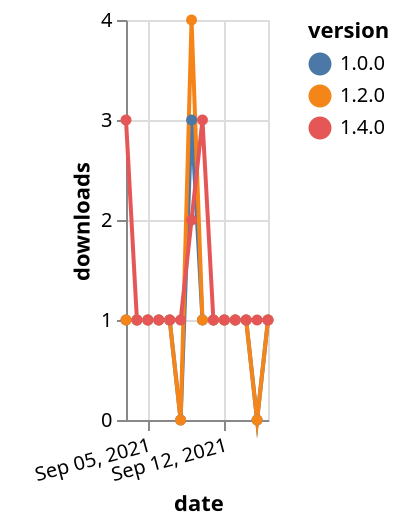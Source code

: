 {"$schema": "https://vega.github.io/schema/vega-lite/v5.json", "description": "A simple bar chart with embedded data.", "data": {"values": [{"date": "2021-09-03", "total": 161, "delta": 1, "version": "1.0.0"}, {"date": "2021-09-04", "total": 162, "delta": 1, "version": "1.0.0"}, {"date": "2021-09-05", "total": 163, "delta": 1, "version": "1.0.0"}, {"date": "2021-09-06", "total": 164, "delta": 1, "version": "1.0.0"}, {"date": "2021-09-07", "total": 165, "delta": 1, "version": "1.0.0"}, {"date": "2021-09-08", "total": 165, "delta": 0, "version": "1.0.0"}, {"date": "2021-09-09", "total": 168, "delta": 3, "version": "1.0.0"}, {"date": "2021-09-10", "total": 169, "delta": 1, "version": "1.0.0"}, {"date": "2021-09-11", "total": 170, "delta": 1, "version": "1.0.0"}, {"date": "2021-09-12", "total": 171, "delta": 1, "version": "1.0.0"}, {"date": "2021-09-13", "total": 172, "delta": 1, "version": "1.0.0"}, {"date": "2021-09-14", "total": 173, "delta": 1, "version": "1.0.0"}, {"date": "2021-09-15", "total": 173, "delta": 0, "version": "1.0.0"}, {"date": "2021-09-16", "total": 174, "delta": 1, "version": "1.0.0"}, {"date": "2021-09-03", "total": 190, "delta": 1, "version": "1.2.0"}, {"date": "2021-09-04", "total": 191, "delta": 1, "version": "1.2.0"}, {"date": "2021-09-05", "total": 192, "delta": 1, "version": "1.2.0"}, {"date": "2021-09-06", "total": 193, "delta": 1, "version": "1.2.0"}, {"date": "2021-09-07", "total": 194, "delta": 1, "version": "1.2.0"}, {"date": "2021-09-08", "total": 194, "delta": 0, "version": "1.2.0"}, {"date": "2021-09-09", "total": 198, "delta": 4, "version": "1.2.0"}, {"date": "2021-09-10", "total": 199, "delta": 1, "version": "1.2.0"}, {"date": "2021-09-11", "total": 200, "delta": 1, "version": "1.2.0"}, {"date": "2021-09-12", "total": 201, "delta": 1, "version": "1.2.0"}, {"date": "2021-09-13", "total": 202, "delta": 1, "version": "1.2.0"}, {"date": "2021-09-14", "total": 203, "delta": 1, "version": "1.2.0"}, {"date": "2021-09-15", "total": 203, "delta": 0, "version": "1.2.0"}, {"date": "2021-09-16", "total": 204, "delta": 1, "version": "1.2.0"}, {"date": "2021-09-03", "total": 126, "delta": 3, "version": "1.4.0"}, {"date": "2021-09-04", "total": 127, "delta": 1, "version": "1.4.0"}, {"date": "2021-09-05", "total": 128, "delta": 1, "version": "1.4.0"}, {"date": "2021-09-06", "total": 129, "delta": 1, "version": "1.4.0"}, {"date": "2021-09-07", "total": 130, "delta": 1, "version": "1.4.0"}, {"date": "2021-09-08", "total": 131, "delta": 1, "version": "1.4.0"}, {"date": "2021-09-09", "total": 133, "delta": 2, "version": "1.4.0"}, {"date": "2021-09-10", "total": 136, "delta": 3, "version": "1.4.0"}, {"date": "2021-09-11", "total": 137, "delta": 1, "version": "1.4.0"}, {"date": "2021-09-12", "total": 138, "delta": 1, "version": "1.4.0"}, {"date": "2021-09-13", "total": 139, "delta": 1, "version": "1.4.0"}, {"date": "2021-09-14", "total": 140, "delta": 1, "version": "1.4.0"}, {"date": "2021-09-15", "total": 141, "delta": 1, "version": "1.4.0"}, {"date": "2021-09-16", "total": 142, "delta": 1, "version": "1.4.0"}]}, "width": "container", "mark": {"type": "line", "point": {"filled": true}}, "encoding": {"x": {"field": "date", "type": "temporal", "timeUnit": "yearmonthdate", "title": "date", "axis": {"labelAngle": -15}}, "y": {"field": "delta", "type": "quantitative", "title": "downloads"}, "color": {"field": "version", "type": "nominal"}, "tooltip": {"field": "delta"}}}